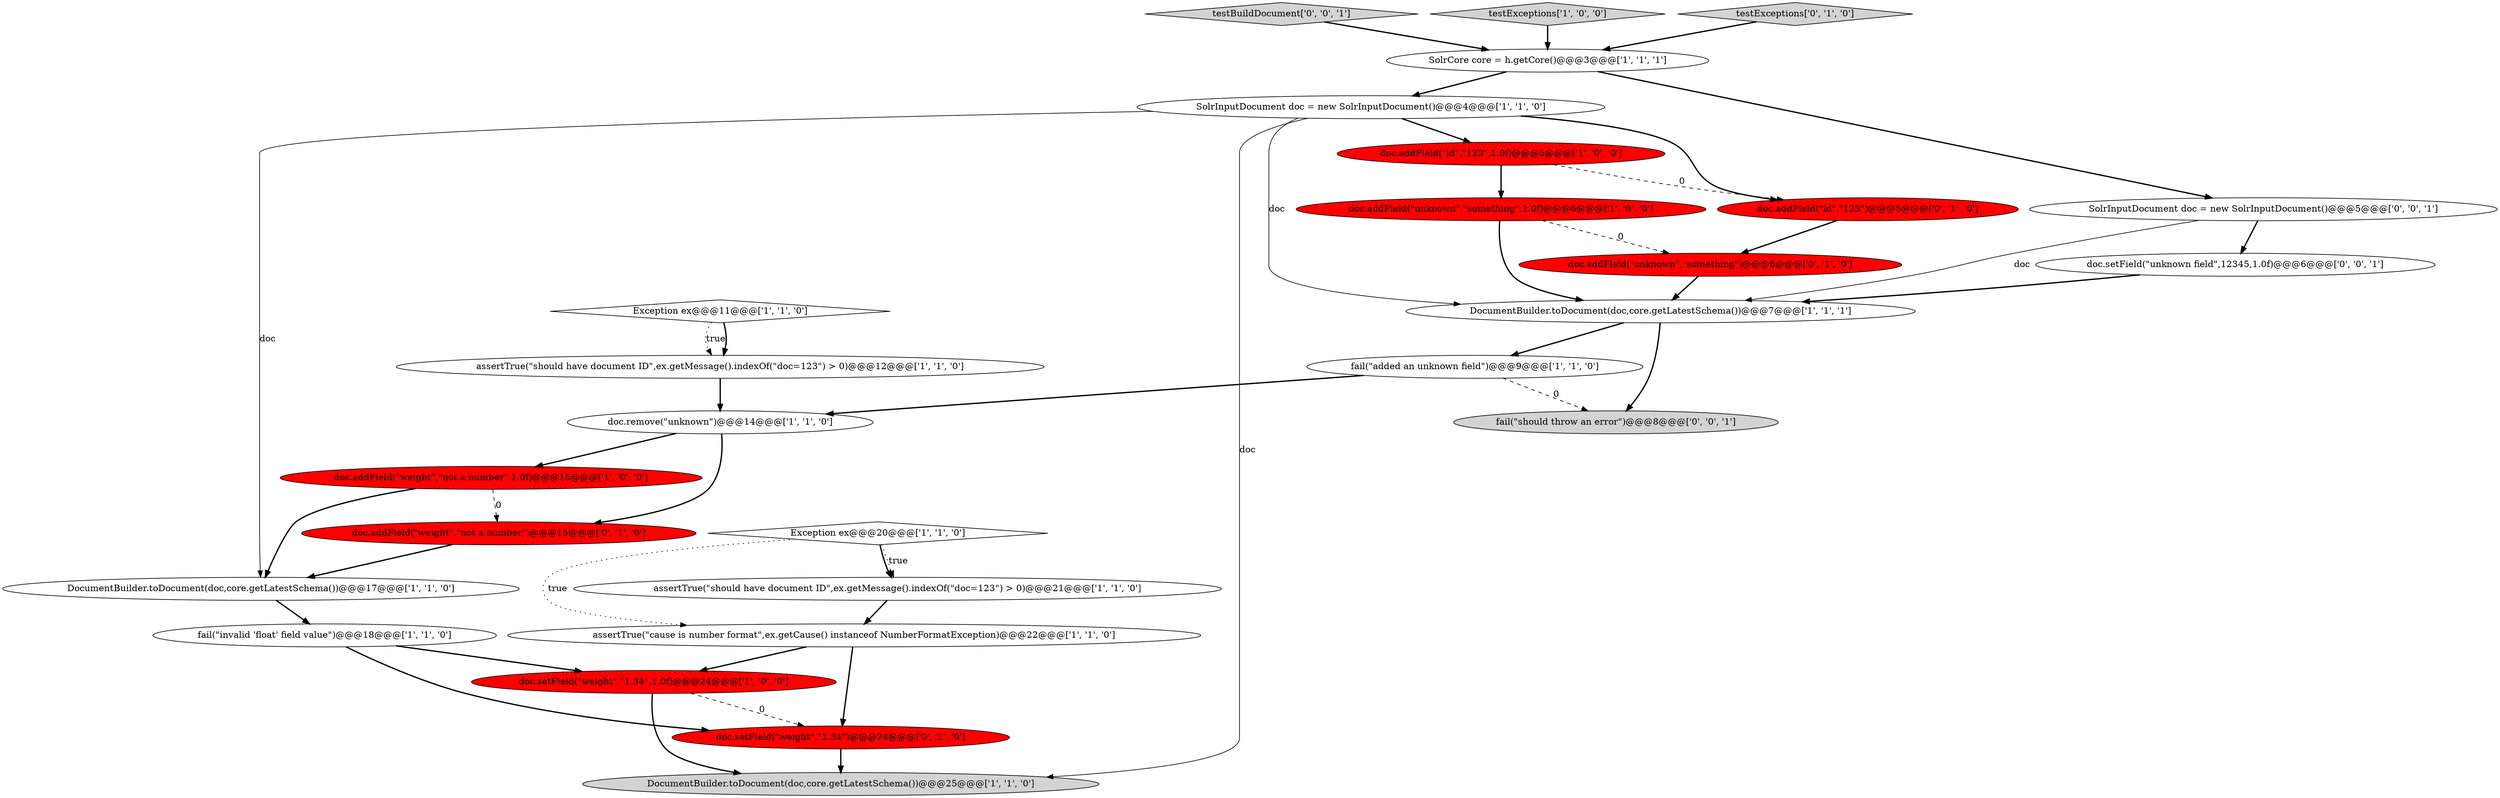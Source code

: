 digraph {
12 [style = filled, label = "fail(\"invalid 'float' field value\")@@@18@@@['1', '1', '0']", fillcolor = white, shape = ellipse image = "AAA0AAABBB1BBB"];
15 [style = filled, label = "assertTrue(\"cause is number format\",ex.getCause() instanceof NumberFormatException)@@@22@@@['1', '1', '0']", fillcolor = white, shape = ellipse image = "AAA0AAABBB1BBB"];
7 [style = filled, label = "Exception ex@@@20@@@['1', '1', '0']", fillcolor = white, shape = diamond image = "AAA0AAABBB1BBB"];
0 [style = filled, label = "doc.addField(\"unknown\",\"something\",1.0f)@@@6@@@['1', '0', '0']", fillcolor = red, shape = ellipse image = "AAA1AAABBB1BBB"];
21 [style = filled, label = "doc.setField(\"weight\",\"1.34\")@@@24@@@['0', '1', '0']", fillcolor = red, shape = ellipse image = "AAA1AAABBB2BBB"];
26 [style = filled, label = "testBuildDocument['0', '0', '1']", fillcolor = lightgray, shape = diamond image = "AAA0AAABBB3BBB"];
5 [style = filled, label = "testExceptions['1', '0', '0']", fillcolor = lightgray, shape = diamond image = "AAA0AAABBB1BBB"];
14 [style = filled, label = "DocumentBuilder.toDocument(doc,core.getLatestSchema())@@@7@@@['1', '1', '1']", fillcolor = white, shape = ellipse image = "AAA0AAABBB1BBB"];
3 [style = filled, label = "assertTrue(\"should have document ID\",ex.getMessage().indexOf(\"doc=123\") > 0)@@@12@@@['1', '1', '0']", fillcolor = white, shape = ellipse image = "AAA0AAABBB1BBB"];
1 [style = filled, label = "fail(\"added an unknown field\")@@@9@@@['1', '1', '0']", fillcolor = white, shape = ellipse image = "AAA0AAABBB1BBB"];
25 [style = filled, label = "fail(\"should throw an error\")@@@8@@@['0', '0', '1']", fillcolor = lightgray, shape = ellipse image = "AAA0AAABBB3BBB"];
9 [style = filled, label = "doc.addField(\"id\",\"123\",1.0f)@@@5@@@['1', '0', '0']", fillcolor = red, shape = ellipse image = "AAA1AAABBB1BBB"];
22 [style = filled, label = "doc.addField(\"unknown\",\"something\")@@@6@@@['0', '1', '0']", fillcolor = red, shape = ellipse image = "AAA1AAABBB2BBB"];
20 [style = filled, label = "testExceptions['0', '1', '0']", fillcolor = lightgray, shape = diamond image = "AAA0AAABBB2BBB"];
4 [style = filled, label = "SolrInputDocument doc = new SolrInputDocument()@@@4@@@['1', '1', '0']", fillcolor = white, shape = ellipse image = "AAA0AAABBB1BBB"];
13 [style = filled, label = "doc.addField(\"weight\",\"not a number\",1.0f)@@@15@@@['1', '0', '0']", fillcolor = red, shape = ellipse image = "AAA1AAABBB1BBB"];
11 [style = filled, label = "doc.setField(\"weight\",\"1.34\",1.0f)@@@24@@@['1', '0', '0']", fillcolor = red, shape = ellipse image = "AAA1AAABBB1BBB"];
16 [style = filled, label = "SolrCore core = h.getCore()@@@3@@@['1', '1', '1']", fillcolor = white, shape = ellipse image = "AAA0AAABBB1BBB"];
19 [style = filled, label = "doc.addField(\"weight\",\"not a number\")@@@15@@@['0', '1', '0']", fillcolor = red, shape = ellipse image = "AAA1AAABBB2BBB"];
18 [style = filled, label = "doc.addField(\"id\",\"123\")@@@5@@@['0', '1', '0']", fillcolor = red, shape = ellipse image = "AAA1AAABBB2BBB"];
10 [style = filled, label = "DocumentBuilder.toDocument(doc,core.getLatestSchema())@@@17@@@['1', '1', '0']", fillcolor = white, shape = ellipse image = "AAA0AAABBB1BBB"];
24 [style = filled, label = "doc.setField(\"unknown field\",12345,1.0f)@@@6@@@['0', '0', '1']", fillcolor = white, shape = ellipse image = "AAA0AAABBB3BBB"];
6 [style = filled, label = "doc.remove(\"unknown\")@@@14@@@['1', '1', '0']", fillcolor = white, shape = ellipse image = "AAA0AAABBB1BBB"];
23 [style = filled, label = "SolrInputDocument doc = new SolrInputDocument()@@@5@@@['0', '0', '1']", fillcolor = white, shape = ellipse image = "AAA0AAABBB3BBB"];
17 [style = filled, label = "DocumentBuilder.toDocument(doc,core.getLatestSchema())@@@25@@@['1', '1', '0']", fillcolor = lightgray, shape = ellipse image = "AAA0AAABBB1BBB"];
2 [style = filled, label = "Exception ex@@@11@@@['1', '1', '0']", fillcolor = white, shape = diamond image = "AAA0AAABBB1BBB"];
8 [style = filled, label = "assertTrue(\"should have document ID\",ex.getMessage().indexOf(\"doc=123\") > 0)@@@21@@@['1', '1', '0']", fillcolor = white, shape = ellipse image = "AAA0AAABBB1BBB"];
2->3 [style = dotted, label="true"];
4->10 [style = solid, label="doc"];
4->9 [style = bold, label=""];
13->10 [style = bold, label=""];
14->25 [style = bold, label=""];
8->15 [style = bold, label=""];
9->0 [style = bold, label=""];
4->14 [style = solid, label="doc"];
23->14 [style = solid, label="doc"];
12->21 [style = bold, label=""];
15->21 [style = bold, label=""];
9->18 [style = dashed, label="0"];
2->3 [style = bold, label=""];
12->11 [style = bold, label=""];
3->6 [style = bold, label=""];
19->10 [style = bold, label=""];
4->18 [style = bold, label=""];
6->19 [style = bold, label=""];
16->23 [style = bold, label=""];
13->19 [style = dashed, label="0"];
7->8 [style = bold, label=""];
7->15 [style = dotted, label="true"];
0->22 [style = dashed, label="0"];
14->1 [style = bold, label=""];
24->14 [style = bold, label=""];
5->16 [style = bold, label=""];
26->16 [style = bold, label=""];
0->14 [style = bold, label=""];
23->24 [style = bold, label=""];
1->6 [style = bold, label=""];
18->22 [style = bold, label=""];
20->16 [style = bold, label=""];
15->11 [style = bold, label=""];
10->12 [style = bold, label=""];
6->13 [style = bold, label=""];
4->17 [style = solid, label="doc"];
11->17 [style = bold, label=""];
16->4 [style = bold, label=""];
22->14 [style = bold, label=""];
1->25 [style = dashed, label="0"];
7->8 [style = dotted, label="true"];
21->17 [style = bold, label=""];
11->21 [style = dashed, label="0"];
}
